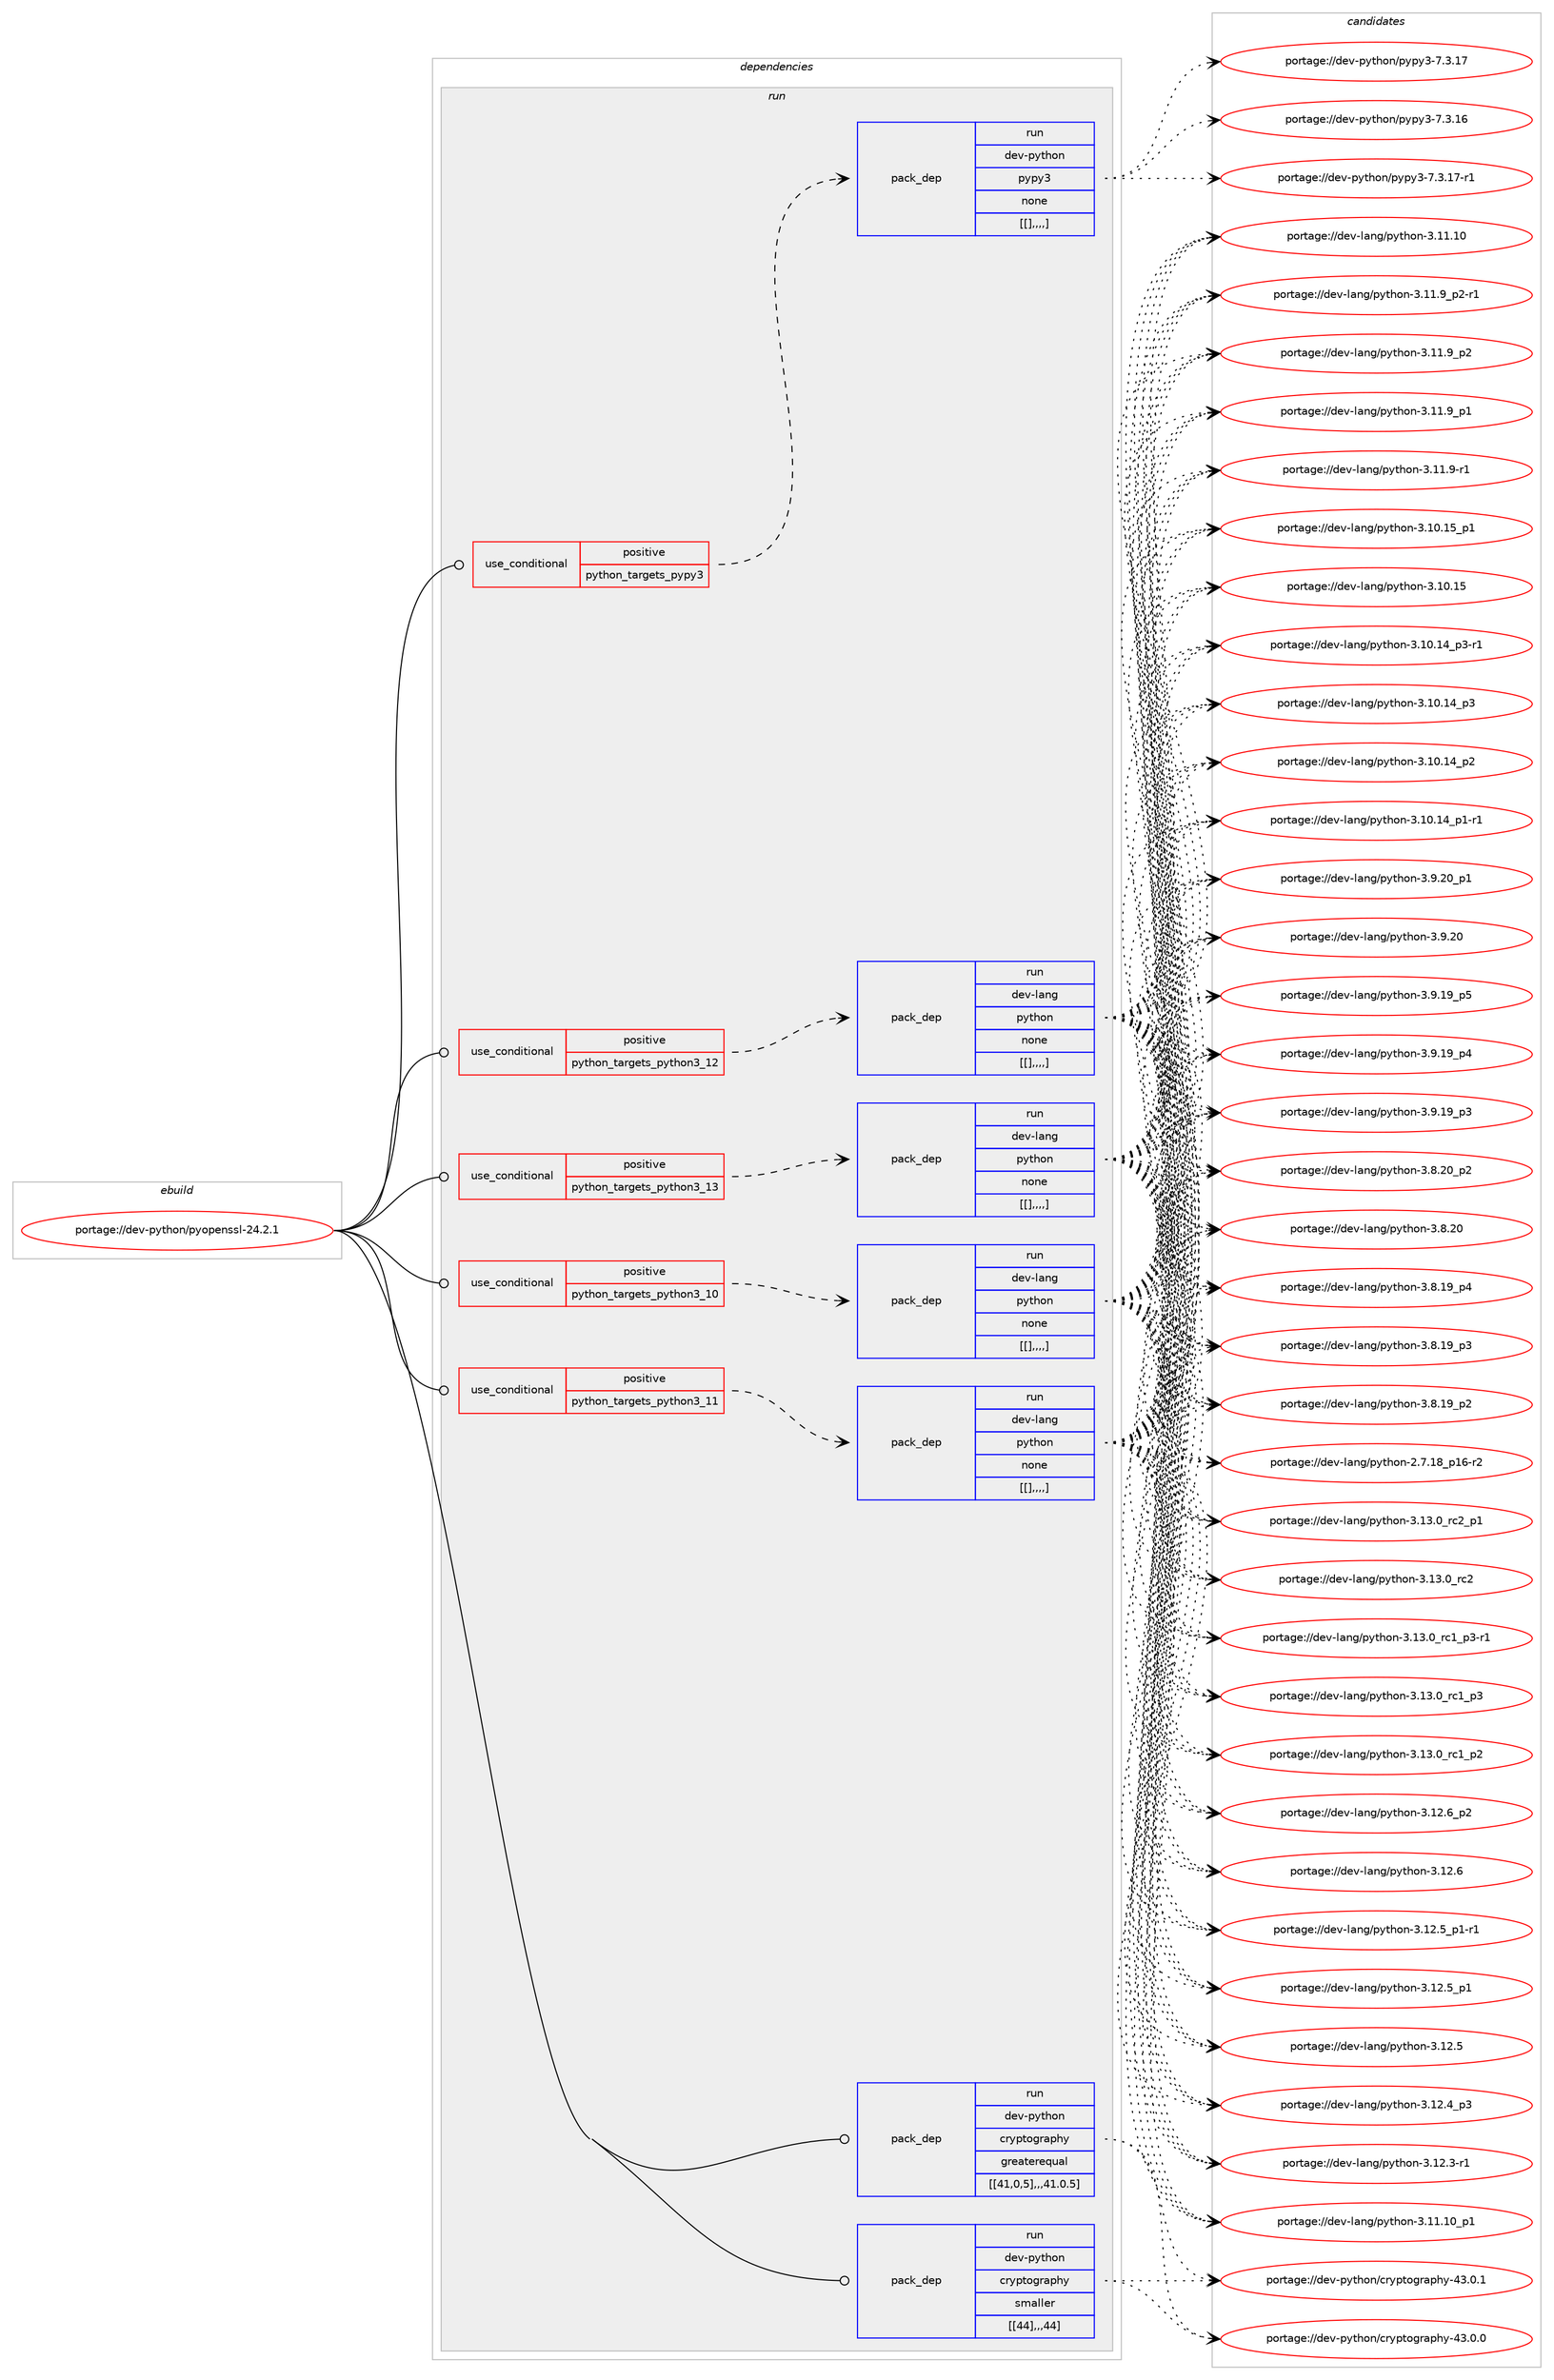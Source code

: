 digraph prolog {

# *************
# Graph options
# *************

newrank=true;
concentrate=true;
compound=true;
graph [rankdir=LR,fontname=Helvetica,fontsize=10,ranksep=1.5];#, ranksep=2.5, nodesep=0.2];
edge  [arrowhead=vee];
node  [fontname=Helvetica,fontsize=10];

# **********
# The ebuild
# **********

subgraph cluster_leftcol {
color=gray;
label=<<i>ebuild</i>>;
id [label="portage://dev-python/pyopenssl-24.2.1", color=red, width=4, href="../dev-python/pyopenssl-24.2.1.svg"];
}

# ****************
# The dependencies
# ****************

subgraph cluster_midcol {
color=gray;
label=<<i>dependencies</i>>;
subgraph cluster_compile {
fillcolor="#eeeeee";
style=filled;
label=<<i>compile</i>>;
}
subgraph cluster_compileandrun {
fillcolor="#eeeeee";
style=filled;
label=<<i>compile and run</i>>;
}
subgraph cluster_run {
fillcolor="#eeeeee";
style=filled;
label=<<i>run</i>>;
subgraph cond38741 {
dependency160007 [label=<<TABLE BORDER="0" CELLBORDER="1" CELLSPACING="0" CELLPADDING="4"><TR><TD ROWSPAN="3" CELLPADDING="10">use_conditional</TD></TR><TR><TD>positive</TD></TR><TR><TD>python_targets_pypy3</TD></TR></TABLE>>, shape=none, color=red];
subgraph pack120041 {
dependency160008 [label=<<TABLE BORDER="0" CELLBORDER="1" CELLSPACING="0" CELLPADDING="4" WIDTH="220"><TR><TD ROWSPAN="6" CELLPADDING="30">pack_dep</TD></TR><TR><TD WIDTH="110">run</TD></TR><TR><TD>dev-python</TD></TR><TR><TD>pypy3</TD></TR><TR><TD>none</TD></TR><TR><TD>[[],,,,]</TD></TR></TABLE>>, shape=none, color=blue];
}
dependency160007:e -> dependency160008:w [weight=20,style="dashed",arrowhead="vee"];
}
id:e -> dependency160007:w [weight=20,style="solid",arrowhead="odot"];
subgraph cond38742 {
dependency160009 [label=<<TABLE BORDER="0" CELLBORDER="1" CELLSPACING="0" CELLPADDING="4"><TR><TD ROWSPAN="3" CELLPADDING="10">use_conditional</TD></TR><TR><TD>positive</TD></TR><TR><TD>python_targets_python3_10</TD></TR></TABLE>>, shape=none, color=red];
subgraph pack120042 {
dependency160010 [label=<<TABLE BORDER="0" CELLBORDER="1" CELLSPACING="0" CELLPADDING="4" WIDTH="220"><TR><TD ROWSPAN="6" CELLPADDING="30">pack_dep</TD></TR><TR><TD WIDTH="110">run</TD></TR><TR><TD>dev-lang</TD></TR><TR><TD>python</TD></TR><TR><TD>none</TD></TR><TR><TD>[[],,,,]</TD></TR></TABLE>>, shape=none, color=blue];
}
dependency160009:e -> dependency160010:w [weight=20,style="dashed",arrowhead="vee"];
}
id:e -> dependency160009:w [weight=20,style="solid",arrowhead="odot"];
subgraph cond38743 {
dependency160011 [label=<<TABLE BORDER="0" CELLBORDER="1" CELLSPACING="0" CELLPADDING="4"><TR><TD ROWSPAN="3" CELLPADDING="10">use_conditional</TD></TR><TR><TD>positive</TD></TR><TR><TD>python_targets_python3_11</TD></TR></TABLE>>, shape=none, color=red];
subgraph pack120043 {
dependency160012 [label=<<TABLE BORDER="0" CELLBORDER="1" CELLSPACING="0" CELLPADDING="4" WIDTH="220"><TR><TD ROWSPAN="6" CELLPADDING="30">pack_dep</TD></TR><TR><TD WIDTH="110">run</TD></TR><TR><TD>dev-lang</TD></TR><TR><TD>python</TD></TR><TR><TD>none</TD></TR><TR><TD>[[],,,,]</TD></TR></TABLE>>, shape=none, color=blue];
}
dependency160011:e -> dependency160012:w [weight=20,style="dashed",arrowhead="vee"];
}
id:e -> dependency160011:w [weight=20,style="solid",arrowhead="odot"];
subgraph cond38744 {
dependency160013 [label=<<TABLE BORDER="0" CELLBORDER="1" CELLSPACING="0" CELLPADDING="4"><TR><TD ROWSPAN="3" CELLPADDING="10">use_conditional</TD></TR><TR><TD>positive</TD></TR><TR><TD>python_targets_python3_12</TD></TR></TABLE>>, shape=none, color=red];
subgraph pack120044 {
dependency160014 [label=<<TABLE BORDER="0" CELLBORDER="1" CELLSPACING="0" CELLPADDING="4" WIDTH="220"><TR><TD ROWSPAN="6" CELLPADDING="30">pack_dep</TD></TR><TR><TD WIDTH="110">run</TD></TR><TR><TD>dev-lang</TD></TR><TR><TD>python</TD></TR><TR><TD>none</TD></TR><TR><TD>[[],,,,]</TD></TR></TABLE>>, shape=none, color=blue];
}
dependency160013:e -> dependency160014:w [weight=20,style="dashed",arrowhead="vee"];
}
id:e -> dependency160013:w [weight=20,style="solid",arrowhead="odot"];
subgraph cond38745 {
dependency160015 [label=<<TABLE BORDER="0" CELLBORDER="1" CELLSPACING="0" CELLPADDING="4"><TR><TD ROWSPAN="3" CELLPADDING="10">use_conditional</TD></TR><TR><TD>positive</TD></TR><TR><TD>python_targets_python3_13</TD></TR></TABLE>>, shape=none, color=red];
subgraph pack120045 {
dependency160016 [label=<<TABLE BORDER="0" CELLBORDER="1" CELLSPACING="0" CELLPADDING="4" WIDTH="220"><TR><TD ROWSPAN="6" CELLPADDING="30">pack_dep</TD></TR><TR><TD WIDTH="110">run</TD></TR><TR><TD>dev-lang</TD></TR><TR><TD>python</TD></TR><TR><TD>none</TD></TR><TR><TD>[[],,,,]</TD></TR></TABLE>>, shape=none, color=blue];
}
dependency160015:e -> dependency160016:w [weight=20,style="dashed",arrowhead="vee"];
}
id:e -> dependency160015:w [weight=20,style="solid",arrowhead="odot"];
subgraph pack120046 {
dependency160017 [label=<<TABLE BORDER="0" CELLBORDER="1" CELLSPACING="0" CELLPADDING="4" WIDTH="220"><TR><TD ROWSPAN="6" CELLPADDING="30">pack_dep</TD></TR><TR><TD WIDTH="110">run</TD></TR><TR><TD>dev-python</TD></TR><TR><TD>cryptography</TD></TR><TR><TD>greaterequal</TD></TR><TR><TD>[[41,0,5],,,41.0.5]</TD></TR></TABLE>>, shape=none, color=blue];
}
id:e -> dependency160017:w [weight=20,style="solid",arrowhead="odot"];
subgraph pack120047 {
dependency160018 [label=<<TABLE BORDER="0" CELLBORDER="1" CELLSPACING="0" CELLPADDING="4" WIDTH="220"><TR><TD ROWSPAN="6" CELLPADDING="30">pack_dep</TD></TR><TR><TD WIDTH="110">run</TD></TR><TR><TD>dev-python</TD></TR><TR><TD>cryptography</TD></TR><TR><TD>smaller</TD></TR><TR><TD>[[44],,,44]</TD></TR></TABLE>>, shape=none, color=blue];
}
id:e -> dependency160018:w [weight=20,style="solid",arrowhead="odot"];
}
}

# **************
# The candidates
# **************

subgraph cluster_choices {
rank=same;
color=gray;
label=<<i>candidates</i>>;

subgraph choice120041 {
color=black;
nodesep=1;
choice100101118451121211161041111104711212111212151455546514649554511449 [label="portage://dev-python/pypy3-7.3.17-r1", color=red, width=4,href="../dev-python/pypy3-7.3.17-r1.svg"];
choice10010111845112121116104111110471121211121215145554651464955 [label="portage://dev-python/pypy3-7.3.17", color=red, width=4,href="../dev-python/pypy3-7.3.17.svg"];
choice10010111845112121116104111110471121211121215145554651464954 [label="portage://dev-python/pypy3-7.3.16", color=red, width=4,href="../dev-python/pypy3-7.3.16.svg"];
dependency160008:e -> choice100101118451121211161041111104711212111212151455546514649554511449:w [style=dotted,weight="100"];
dependency160008:e -> choice10010111845112121116104111110471121211121215145554651464955:w [style=dotted,weight="100"];
dependency160008:e -> choice10010111845112121116104111110471121211121215145554651464954:w [style=dotted,weight="100"];
}
subgraph choice120042 {
color=black;
nodesep=1;
choice100101118451089711010347112121116104111110455146495146489511499509511249 [label="portage://dev-lang/python-3.13.0_rc2_p1", color=red, width=4,href="../dev-lang/python-3.13.0_rc2_p1.svg"];
choice10010111845108971101034711212111610411111045514649514648951149950 [label="portage://dev-lang/python-3.13.0_rc2", color=red, width=4,href="../dev-lang/python-3.13.0_rc2.svg"];
choice1001011184510897110103471121211161041111104551464951464895114994995112514511449 [label="portage://dev-lang/python-3.13.0_rc1_p3-r1", color=red, width=4,href="../dev-lang/python-3.13.0_rc1_p3-r1.svg"];
choice100101118451089711010347112121116104111110455146495146489511499499511251 [label="portage://dev-lang/python-3.13.0_rc1_p3", color=red, width=4,href="../dev-lang/python-3.13.0_rc1_p3.svg"];
choice100101118451089711010347112121116104111110455146495146489511499499511250 [label="portage://dev-lang/python-3.13.0_rc1_p2", color=red, width=4,href="../dev-lang/python-3.13.0_rc1_p2.svg"];
choice100101118451089711010347112121116104111110455146495046549511250 [label="portage://dev-lang/python-3.12.6_p2", color=red, width=4,href="../dev-lang/python-3.12.6_p2.svg"];
choice10010111845108971101034711212111610411111045514649504654 [label="portage://dev-lang/python-3.12.6", color=red, width=4,href="../dev-lang/python-3.12.6.svg"];
choice1001011184510897110103471121211161041111104551464950465395112494511449 [label="portage://dev-lang/python-3.12.5_p1-r1", color=red, width=4,href="../dev-lang/python-3.12.5_p1-r1.svg"];
choice100101118451089711010347112121116104111110455146495046539511249 [label="portage://dev-lang/python-3.12.5_p1", color=red, width=4,href="../dev-lang/python-3.12.5_p1.svg"];
choice10010111845108971101034711212111610411111045514649504653 [label="portage://dev-lang/python-3.12.5", color=red, width=4,href="../dev-lang/python-3.12.5.svg"];
choice100101118451089711010347112121116104111110455146495046529511251 [label="portage://dev-lang/python-3.12.4_p3", color=red, width=4,href="../dev-lang/python-3.12.4_p3.svg"];
choice100101118451089711010347112121116104111110455146495046514511449 [label="portage://dev-lang/python-3.12.3-r1", color=red, width=4,href="../dev-lang/python-3.12.3-r1.svg"];
choice10010111845108971101034711212111610411111045514649494649489511249 [label="portage://dev-lang/python-3.11.10_p1", color=red, width=4,href="../dev-lang/python-3.11.10_p1.svg"];
choice1001011184510897110103471121211161041111104551464949464948 [label="portage://dev-lang/python-3.11.10", color=red, width=4,href="../dev-lang/python-3.11.10.svg"];
choice1001011184510897110103471121211161041111104551464949465795112504511449 [label="portage://dev-lang/python-3.11.9_p2-r1", color=red, width=4,href="../dev-lang/python-3.11.9_p2-r1.svg"];
choice100101118451089711010347112121116104111110455146494946579511250 [label="portage://dev-lang/python-3.11.9_p2", color=red, width=4,href="../dev-lang/python-3.11.9_p2.svg"];
choice100101118451089711010347112121116104111110455146494946579511249 [label="portage://dev-lang/python-3.11.9_p1", color=red, width=4,href="../dev-lang/python-3.11.9_p1.svg"];
choice100101118451089711010347112121116104111110455146494946574511449 [label="portage://dev-lang/python-3.11.9-r1", color=red, width=4,href="../dev-lang/python-3.11.9-r1.svg"];
choice10010111845108971101034711212111610411111045514649484649539511249 [label="portage://dev-lang/python-3.10.15_p1", color=red, width=4,href="../dev-lang/python-3.10.15_p1.svg"];
choice1001011184510897110103471121211161041111104551464948464953 [label="portage://dev-lang/python-3.10.15", color=red, width=4,href="../dev-lang/python-3.10.15.svg"];
choice100101118451089711010347112121116104111110455146494846495295112514511449 [label="portage://dev-lang/python-3.10.14_p3-r1", color=red, width=4,href="../dev-lang/python-3.10.14_p3-r1.svg"];
choice10010111845108971101034711212111610411111045514649484649529511251 [label="portage://dev-lang/python-3.10.14_p3", color=red, width=4,href="../dev-lang/python-3.10.14_p3.svg"];
choice10010111845108971101034711212111610411111045514649484649529511250 [label="portage://dev-lang/python-3.10.14_p2", color=red, width=4,href="../dev-lang/python-3.10.14_p2.svg"];
choice100101118451089711010347112121116104111110455146494846495295112494511449 [label="portage://dev-lang/python-3.10.14_p1-r1", color=red, width=4,href="../dev-lang/python-3.10.14_p1-r1.svg"];
choice100101118451089711010347112121116104111110455146574650489511249 [label="portage://dev-lang/python-3.9.20_p1", color=red, width=4,href="../dev-lang/python-3.9.20_p1.svg"];
choice10010111845108971101034711212111610411111045514657465048 [label="portage://dev-lang/python-3.9.20", color=red, width=4,href="../dev-lang/python-3.9.20.svg"];
choice100101118451089711010347112121116104111110455146574649579511253 [label="portage://dev-lang/python-3.9.19_p5", color=red, width=4,href="../dev-lang/python-3.9.19_p5.svg"];
choice100101118451089711010347112121116104111110455146574649579511252 [label="portage://dev-lang/python-3.9.19_p4", color=red, width=4,href="../dev-lang/python-3.9.19_p4.svg"];
choice100101118451089711010347112121116104111110455146574649579511251 [label="portage://dev-lang/python-3.9.19_p3", color=red, width=4,href="../dev-lang/python-3.9.19_p3.svg"];
choice100101118451089711010347112121116104111110455146564650489511250 [label="portage://dev-lang/python-3.8.20_p2", color=red, width=4,href="../dev-lang/python-3.8.20_p2.svg"];
choice10010111845108971101034711212111610411111045514656465048 [label="portage://dev-lang/python-3.8.20", color=red, width=4,href="../dev-lang/python-3.8.20.svg"];
choice100101118451089711010347112121116104111110455146564649579511252 [label="portage://dev-lang/python-3.8.19_p4", color=red, width=4,href="../dev-lang/python-3.8.19_p4.svg"];
choice100101118451089711010347112121116104111110455146564649579511251 [label="portage://dev-lang/python-3.8.19_p3", color=red, width=4,href="../dev-lang/python-3.8.19_p3.svg"];
choice100101118451089711010347112121116104111110455146564649579511250 [label="portage://dev-lang/python-3.8.19_p2", color=red, width=4,href="../dev-lang/python-3.8.19_p2.svg"];
choice100101118451089711010347112121116104111110455046554649569511249544511450 [label="portage://dev-lang/python-2.7.18_p16-r2", color=red, width=4,href="../dev-lang/python-2.7.18_p16-r2.svg"];
dependency160010:e -> choice100101118451089711010347112121116104111110455146495146489511499509511249:w [style=dotted,weight="100"];
dependency160010:e -> choice10010111845108971101034711212111610411111045514649514648951149950:w [style=dotted,weight="100"];
dependency160010:e -> choice1001011184510897110103471121211161041111104551464951464895114994995112514511449:w [style=dotted,weight="100"];
dependency160010:e -> choice100101118451089711010347112121116104111110455146495146489511499499511251:w [style=dotted,weight="100"];
dependency160010:e -> choice100101118451089711010347112121116104111110455146495146489511499499511250:w [style=dotted,weight="100"];
dependency160010:e -> choice100101118451089711010347112121116104111110455146495046549511250:w [style=dotted,weight="100"];
dependency160010:e -> choice10010111845108971101034711212111610411111045514649504654:w [style=dotted,weight="100"];
dependency160010:e -> choice1001011184510897110103471121211161041111104551464950465395112494511449:w [style=dotted,weight="100"];
dependency160010:e -> choice100101118451089711010347112121116104111110455146495046539511249:w [style=dotted,weight="100"];
dependency160010:e -> choice10010111845108971101034711212111610411111045514649504653:w [style=dotted,weight="100"];
dependency160010:e -> choice100101118451089711010347112121116104111110455146495046529511251:w [style=dotted,weight="100"];
dependency160010:e -> choice100101118451089711010347112121116104111110455146495046514511449:w [style=dotted,weight="100"];
dependency160010:e -> choice10010111845108971101034711212111610411111045514649494649489511249:w [style=dotted,weight="100"];
dependency160010:e -> choice1001011184510897110103471121211161041111104551464949464948:w [style=dotted,weight="100"];
dependency160010:e -> choice1001011184510897110103471121211161041111104551464949465795112504511449:w [style=dotted,weight="100"];
dependency160010:e -> choice100101118451089711010347112121116104111110455146494946579511250:w [style=dotted,weight="100"];
dependency160010:e -> choice100101118451089711010347112121116104111110455146494946579511249:w [style=dotted,weight="100"];
dependency160010:e -> choice100101118451089711010347112121116104111110455146494946574511449:w [style=dotted,weight="100"];
dependency160010:e -> choice10010111845108971101034711212111610411111045514649484649539511249:w [style=dotted,weight="100"];
dependency160010:e -> choice1001011184510897110103471121211161041111104551464948464953:w [style=dotted,weight="100"];
dependency160010:e -> choice100101118451089711010347112121116104111110455146494846495295112514511449:w [style=dotted,weight="100"];
dependency160010:e -> choice10010111845108971101034711212111610411111045514649484649529511251:w [style=dotted,weight="100"];
dependency160010:e -> choice10010111845108971101034711212111610411111045514649484649529511250:w [style=dotted,weight="100"];
dependency160010:e -> choice100101118451089711010347112121116104111110455146494846495295112494511449:w [style=dotted,weight="100"];
dependency160010:e -> choice100101118451089711010347112121116104111110455146574650489511249:w [style=dotted,weight="100"];
dependency160010:e -> choice10010111845108971101034711212111610411111045514657465048:w [style=dotted,weight="100"];
dependency160010:e -> choice100101118451089711010347112121116104111110455146574649579511253:w [style=dotted,weight="100"];
dependency160010:e -> choice100101118451089711010347112121116104111110455146574649579511252:w [style=dotted,weight="100"];
dependency160010:e -> choice100101118451089711010347112121116104111110455146574649579511251:w [style=dotted,weight="100"];
dependency160010:e -> choice100101118451089711010347112121116104111110455146564650489511250:w [style=dotted,weight="100"];
dependency160010:e -> choice10010111845108971101034711212111610411111045514656465048:w [style=dotted,weight="100"];
dependency160010:e -> choice100101118451089711010347112121116104111110455146564649579511252:w [style=dotted,weight="100"];
dependency160010:e -> choice100101118451089711010347112121116104111110455146564649579511251:w [style=dotted,weight="100"];
dependency160010:e -> choice100101118451089711010347112121116104111110455146564649579511250:w [style=dotted,weight="100"];
dependency160010:e -> choice100101118451089711010347112121116104111110455046554649569511249544511450:w [style=dotted,weight="100"];
}
subgraph choice120043 {
color=black;
nodesep=1;
choice100101118451089711010347112121116104111110455146495146489511499509511249 [label="portage://dev-lang/python-3.13.0_rc2_p1", color=red, width=4,href="../dev-lang/python-3.13.0_rc2_p1.svg"];
choice10010111845108971101034711212111610411111045514649514648951149950 [label="portage://dev-lang/python-3.13.0_rc2", color=red, width=4,href="../dev-lang/python-3.13.0_rc2.svg"];
choice1001011184510897110103471121211161041111104551464951464895114994995112514511449 [label="portage://dev-lang/python-3.13.0_rc1_p3-r1", color=red, width=4,href="../dev-lang/python-3.13.0_rc1_p3-r1.svg"];
choice100101118451089711010347112121116104111110455146495146489511499499511251 [label="portage://dev-lang/python-3.13.0_rc1_p3", color=red, width=4,href="../dev-lang/python-3.13.0_rc1_p3.svg"];
choice100101118451089711010347112121116104111110455146495146489511499499511250 [label="portage://dev-lang/python-3.13.0_rc1_p2", color=red, width=4,href="../dev-lang/python-3.13.0_rc1_p2.svg"];
choice100101118451089711010347112121116104111110455146495046549511250 [label="portage://dev-lang/python-3.12.6_p2", color=red, width=4,href="../dev-lang/python-3.12.6_p2.svg"];
choice10010111845108971101034711212111610411111045514649504654 [label="portage://dev-lang/python-3.12.6", color=red, width=4,href="../dev-lang/python-3.12.6.svg"];
choice1001011184510897110103471121211161041111104551464950465395112494511449 [label="portage://dev-lang/python-3.12.5_p1-r1", color=red, width=4,href="../dev-lang/python-3.12.5_p1-r1.svg"];
choice100101118451089711010347112121116104111110455146495046539511249 [label="portage://dev-lang/python-3.12.5_p1", color=red, width=4,href="../dev-lang/python-3.12.5_p1.svg"];
choice10010111845108971101034711212111610411111045514649504653 [label="portage://dev-lang/python-3.12.5", color=red, width=4,href="../dev-lang/python-3.12.5.svg"];
choice100101118451089711010347112121116104111110455146495046529511251 [label="portage://dev-lang/python-3.12.4_p3", color=red, width=4,href="../dev-lang/python-3.12.4_p3.svg"];
choice100101118451089711010347112121116104111110455146495046514511449 [label="portage://dev-lang/python-3.12.3-r1", color=red, width=4,href="../dev-lang/python-3.12.3-r1.svg"];
choice10010111845108971101034711212111610411111045514649494649489511249 [label="portage://dev-lang/python-3.11.10_p1", color=red, width=4,href="../dev-lang/python-3.11.10_p1.svg"];
choice1001011184510897110103471121211161041111104551464949464948 [label="portage://dev-lang/python-3.11.10", color=red, width=4,href="../dev-lang/python-3.11.10.svg"];
choice1001011184510897110103471121211161041111104551464949465795112504511449 [label="portage://dev-lang/python-3.11.9_p2-r1", color=red, width=4,href="../dev-lang/python-3.11.9_p2-r1.svg"];
choice100101118451089711010347112121116104111110455146494946579511250 [label="portage://dev-lang/python-3.11.9_p2", color=red, width=4,href="../dev-lang/python-3.11.9_p2.svg"];
choice100101118451089711010347112121116104111110455146494946579511249 [label="portage://dev-lang/python-3.11.9_p1", color=red, width=4,href="../dev-lang/python-3.11.9_p1.svg"];
choice100101118451089711010347112121116104111110455146494946574511449 [label="portage://dev-lang/python-3.11.9-r1", color=red, width=4,href="../dev-lang/python-3.11.9-r1.svg"];
choice10010111845108971101034711212111610411111045514649484649539511249 [label="portage://dev-lang/python-3.10.15_p1", color=red, width=4,href="../dev-lang/python-3.10.15_p1.svg"];
choice1001011184510897110103471121211161041111104551464948464953 [label="portage://dev-lang/python-3.10.15", color=red, width=4,href="../dev-lang/python-3.10.15.svg"];
choice100101118451089711010347112121116104111110455146494846495295112514511449 [label="portage://dev-lang/python-3.10.14_p3-r1", color=red, width=4,href="../dev-lang/python-3.10.14_p3-r1.svg"];
choice10010111845108971101034711212111610411111045514649484649529511251 [label="portage://dev-lang/python-3.10.14_p3", color=red, width=4,href="../dev-lang/python-3.10.14_p3.svg"];
choice10010111845108971101034711212111610411111045514649484649529511250 [label="portage://dev-lang/python-3.10.14_p2", color=red, width=4,href="../dev-lang/python-3.10.14_p2.svg"];
choice100101118451089711010347112121116104111110455146494846495295112494511449 [label="portage://dev-lang/python-3.10.14_p1-r1", color=red, width=4,href="../dev-lang/python-3.10.14_p1-r1.svg"];
choice100101118451089711010347112121116104111110455146574650489511249 [label="portage://dev-lang/python-3.9.20_p1", color=red, width=4,href="../dev-lang/python-3.9.20_p1.svg"];
choice10010111845108971101034711212111610411111045514657465048 [label="portage://dev-lang/python-3.9.20", color=red, width=4,href="../dev-lang/python-3.9.20.svg"];
choice100101118451089711010347112121116104111110455146574649579511253 [label="portage://dev-lang/python-3.9.19_p5", color=red, width=4,href="../dev-lang/python-3.9.19_p5.svg"];
choice100101118451089711010347112121116104111110455146574649579511252 [label="portage://dev-lang/python-3.9.19_p4", color=red, width=4,href="../dev-lang/python-3.9.19_p4.svg"];
choice100101118451089711010347112121116104111110455146574649579511251 [label="portage://dev-lang/python-3.9.19_p3", color=red, width=4,href="../dev-lang/python-3.9.19_p3.svg"];
choice100101118451089711010347112121116104111110455146564650489511250 [label="portage://dev-lang/python-3.8.20_p2", color=red, width=4,href="../dev-lang/python-3.8.20_p2.svg"];
choice10010111845108971101034711212111610411111045514656465048 [label="portage://dev-lang/python-3.8.20", color=red, width=4,href="../dev-lang/python-3.8.20.svg"];
choice100101118451089711010347112121116104111110455146564649579511252 [label="portage://dev-lang/python-3.8.19_p4", color=red, width=4,href="../dev-lang/python-3.8.19_p4.svg"];
choice100101118451089711010347112121116104111110455146564649579511251 [label="portage://dev-lang/python-3.8.19_p3", color=red, width=4,href="../dev-lang/python-3.8.19_p3.svg"];
choice100101118451089711010347112121116104111110455146564649579511250 [label="portage://dev-lang/python-3.8.19_p2", color=red, width=4,href="../dev-lang/python-3.8.19_p2.svg"];
choice100101118451089711010347112121116104111110455046554649569511249544511450 [label="portage://dev-lang/python-2.7.18_p16-r2", color=red, width=4,href="../dev-lang/python-2.7.18_p16-r2.svg"];
dependency160012:e -> choice100101118451089711010347112121116104111110455146495146489511499509511249:w [style=dotted,weight="100"];
dependency160012:e -> choice10010111845108971101034711212111610411111045514649514648951149950:w [style=dotted,weight="100"];
dependency160012:e -> choice1001011184510897110103471121211161041111104551464951464895114994995112514511449:w [style=dotted,weight="100"];
dependency160012:e -> choice100101118451089711010347112121116104111110455146495146489511499499511251:w [style=dotted,weight="100"];
dependency160012:e -> choice100101118451089711010347112121116104111110455146495146489511499499511250:w [style=dotted,weight="100"];
dependency160012:e -> choice100101118451089711010347112121116104111110455146495046549511250:w [style=dotted,weight="100"];
dependency160012:e -> choice10010111845108971101034711212111610411111045514649504654:w [style=dotted,weight="100"];
dependency160012:e -> choice1001011184510897110103471121211161041111104551464950465395112494511449:w [style=dotted,weight="100"];
dependency160012:e -> choice100101118451089711010347112121116104111110455146495046539511249:w [style=dotted,weight="100"];
dependency160012:e -> choice10010111845108971101034711212111610411111045514649504653:w [style=dotted,weight="100"];
dependency160012:e -> choice100101118451089711010347112121116104111110455146495046529511251:w [style=dotted,weight="100"];
dependency160012:e -> choice100101118451089711010347112121116104111110455146495046514511449:w [style=dotted,weight="100"];
dependency160012:e -> choice10010111845108971101034711212111610411111045514649494649489511249:w [style=dotted,weight="100"];
dependency160012:e -> choice1001011184510897110103471121211161041111104551464949464948:w [style=dotted,weight="100"];
dependency160012:e -> choice1001011184510897110103471121211161041111104551464949465795112504511449:w [style=dotted,weight="100"];
dependency160012:e -> choice100101118451089711010347112121116104111110455146494946579511250:w [style=dotted,weight="100"];
dependency160012:e -> choice100101118451089711010347112121116104111110455146494946579511249:w [style=dotted,weight="100"];
dependency160012:e -> choice100101118451089711010347112121116104111110455146494946574511449:w [style=dotted,weight="100"];
dependency160012:e -> choice10010111845108971101034711212111610411111045514649484649539511249:w [style=dotted,weight="100"];
dependency160012:e -> choice1001011184510897110103471121211161041111104551464948464953:w [style=dotted,weight="100"];
dependency160012:e -> choice100101118451089711010347112121116104111110455146494846495295112514511449:w [style=dotted,weight="100"];
dependency160012:e -> choice10010111845108971101034711212111610411111045514649484649529511251:w [style=dotted,weight="100"];
dependency160012:e -> choice10010111845108971101034711212111610411111045514649484649529511250:w [style=dotted,weight="100"];
dependency160012:e -> choice100101118451089711010347112121116104111110455146494846495295112494511449:w [style=dotted,weight="100"];
dependency160012:e -> choice100101118451089711010347112121116104111110455146574650489511249:w [style=dotted,weight="100"];
dependency160012:e -> choice10010111845108971101034711212111610411111045514657465048:w [style=dotted,weight="100"];
dependency160012:e -> choice100101118451089711010347112121116104111110455146574649579511253:w [style=dotted,weight="100"];
dependency160012:e -> choice100101118451089711010347112121116104111110455146574649579511252:w [style=dotted,weight="100"];
dependency160012:e -> choice100101118451089711010347112121116104111110455146574649579511251:w [style=dotted,weight="100"];
dependency160012:e -> choice100101118451089711010347112121116104111110455146564650489511250:w [style=dotted,weight="100"];
dependency160012:e -> choice10010111845108971101034711212111610411111045514656465048:w [style=dotted,weight="100"];
dependency160012:e -> choice100101118451089711010347112121116104111110455146564649579511252:w [style=dotted,weight="100"];
dependency160012:e -> choice100101118451089711010347112121116104111110455146564649579511251:w [style=dotted,weight="100"];
dependency160012:e -> choice100101118451089711010347112121116104111110455146564649579511250:w [style=dotted,weight="100"];
dependency160012:e -> choice100101118451089711010347112121116104111110455046554649569511249544511450:w [style=dotted,weight="100"];
}
subgraph choice120044 {
color=black;
nodesep=1;
choice100101118451089711010347112121116104111110455146495146489511499509511249 [label="portage://dev-lang/python-3.13.0_rc2_p1", color=red, width=4,href="../dev-lang/python-3.13.0_rc2_p1.svg"];
choice10010111845108971101034711212111610411111045514649514648951149950 [label="portage://dev-lang/python-3.13.0_rc2", color=red, width=4,href="../dev-lang/python-3.13.0_rc2.svg"];
choice1001011184510897110103471121211161041111104551464951464895114994995112514511449 [label="portage://dev-lang/python-3.13.0_rc1_p3-r1", color=red, width=4,href="../dev-lang/python-3.13.0_rc1_p3-r1.svg"];
choice100101118451089711010347112121116104111110455146495146489511499499511251 [label="portage://dev-lang/python-3.13.0_rc1_p3", color=red, width=4,href="../dev-lang/python-3.13.0_rc1_p3.svg"];
choice100101118451089711010347112121116104111110455146495146489511499499511250 [label="portage://dev-lang/python-3.13.0_rc1_p2", color=red, width=4,href="../dev-lang/python-3.13.0_rc1_p2.svg"];
choice100101118451089711010347112121116104111110455146495046549511250 [label="portage://dev-lang/python-3.12.6_p2", color=red, width=4,href="../dev-lang/python-3.12.6_p2.svg"];
choice10010111845108971101034711212111610411111045514649504654 [label="portage://dev-lang/python-3.12.6", color=red, width=4,href="../dev-lang/python-3.12.6.svg"];
choice1001011184510897110103471121211161041111104551464950465395112494511449 [label="portage://dev-lang/python-3.12.5_p1-r1", color=red, width=4,href="../dev-lang/python-3.12.5_p1-r1.svg"];
choice100101118451089711010347112121116104111110455146495046539511249 [label="portage://dev-lang/python-3.12.5_p1", color=red, width=4,href="../dev-lang/python-3.12.5_p1.svg"];
choice10010111845108971101034711212111610411111045514649504653 [label="portage://dev-lang/python-3.12.5", color=red, width=4,href="../dev-lang/python-3.12.5.svg"];
choice100101118451089711010347112121116104111110455146495046529511251 [label="portage://dev-lang/python-3.12.4_p3", color=red, width=4,href="../dev-lang/python-3.12.4_p3.svg"];
choice100101118451089711010347112121116104111110455146495046514511449 [label="portage://dev-lang/python-3.12.3-r1", color=red, width=4,href="../dev-lang/python-3.12.3-r1.svg"];
choice10010111845108971101034711212111610411111045514649494649489511249 [label="portage://dev-lang/python-3.11.10_p1", color=red, width=4,href="../dev-lang/python-3.11.10_p1.svg"];
choice1001011184510897110103471121211161041111104551464949464948 [label="portage://dev-lang/python-3.11.10", color=red, width=4,href="../dev-lang/python-3.11.10.svg"];
choice1001011184510897110103471121211161041111104551464949465795112504511449 [label="portage://dev-lang/python-3.11.9_p2-r1", color=red, width=4,href="../dev-lang/python-3.11.9_p2-r1.svg"];
choice100101118451089711010347112121116104111110455146494946579511250 [label="portage://dev-lang/python-3.11.9_p2", color=red, width=4,href="../dev-lang/python-3.11.9_p2.svg"];
choice100101118451089711010347112121116104111110455146494946579511249 [label="portage://dev-lang/python-3.11.9_p1", color=red, width=4,href="../dev-lang/python-3.11.9_p1.svg"];
choice100101118451089711010347112121116104111110455146494946574511449 [label="portage://dev-lang/python-3.11.9-r1", color=red, width=4,href="../dev-lang/python-3.11.9-r1.svg"];
choice10010111845108971101034711212111610411111045514649484649539511249 [label="portage://dev-lang/python-3.10.15_p1", color=red, width=4,href="../dev-lang/python-3.10.15_p1.svg"];
choice1001011184510897110103471121211161041111104551464948464953 [label="portage://dev-lang/python-3.10.15", color=red, width=4,href="../dev-lang/python-3.10.15.svg"];
choice100101118451089711010347112121116104111110455146494846495295112514511449 [label="portage://dev-lang/python-3.10.14_p3-r1", color=red, width=4,href="../dev-lang/python-3.10.14_p3-r1.svg"];
choice10010111845108971101034711212111610411111045514649484649529511251 [label="portage://dev-lang/python-3.10.14_p3", color=red, width=4,href="../dev-lang/python-3.10.14_p3.svg"];
choice10010111845108971101034711212111610411111045514649484649529511250 [label="portage://dev-lang/python-3.10.14_p2", color=red, width=4,href="../dev-lang/python-3.10.14_p2.svg"];
choice100101118451089711010347112121116104111110455146494846495295112494511449 [label="portage://dev-lang/python-3.10.14_p1-r1", color=red, width=4,href="../dev-lang/python-3.10.14_p1-r1.svg"];
choice100101118451089711010347112121116104111110455146574650489511249 [label="portage://dev-lang/python-3.9.20_p1", color=red, width=4,href="../dev-lang/python-3.9.20_p1.svg"];
choice10010111845108971101034711212111610411111045514657465048 [label="portage://dev-lang/python-3.9.20", color=red, width=4,href="../dev-lang/python-3.9.20.svg"];
choice100101118451089711010347112121116104111110455146574649579511253 [label="portage://dev-lang/python-3.9.19_p5", color=red, width=4,href="../dev-lang/python-3.9.19_p5.svg"];
choice100101118451089711010347112121116104111110455146574649579511252 [label="portage://dev-lang/python-3.9.19_p4", color=red, width=4,href="../dev-lang/python-3.9.19_p4.svg"];
choice100101118451089711010347112121116104111110455146574649579511251 [label="portage://dev-lang/python-3.9.19_p3", color=red, width=4,href="../dev-lang/python-3.9.19_p3.svg"];
choice100101118451089711010347112121116104111110455146564650489511250 [label="portage://dev-lang/python-3.8.20_p2", color=red, width=4,href="../dev-lang/python-3.8.20_p2.svg"];
choice10010111845108971101034711212111610411111045514656465048 [label="portage://dev-lang/python-3.8.20", color=red, width=4,href="../dev-lang/python-3.8.20.svg"];
choice100101118451089711010347112121116104111110455146564649579511252 [label="portage://dev-lang/python-3.8.19_p4", color=red, width=4,href="../dev-lang/python-3.8.19_p4.svg"];
choice100101118451089711010347112121116104111110455146564649579511251 [label="portage://dev-lang/python-3.8.19_p3", color=red, width=4,href="../dev-lang/python-3.8.19_p3.svg"];
choice100101118451089711010347112121116104111110455146564649579511250 [label="portage://dev-lang/python-3.8.19_p2", color=red, width=4,href="../dev-lang/python-3.8.19_p2.svg"];
choice100101118451089711010347112121116104111110455046554649569511249544511450 [label="portage://dev-lang/python-2.7.18_p16-r2", color=red, width=4,href="../dev-lang/python-2.7.18_p16-r2.svg"];
dependency160014:e -> choice100101118451089711010347112121116104111110455146495146489511499509511249:w [style=dotted,weight="100"];
dependency160014:e -> choice10010111845108971101034711212111610411111045514649514648951149950:w [style=dotted,weight="100"];
dependency160014:e -> choice1001011184510897110103471121211161041111104551464951464895114994995112514511449:w [style=dotted,weight="100"];
dependency160014:e -> choice100101118451089711010347112121116104111110455146495146489511499499511251:w [style=dotted,weight="100"];
dependency160014:e -> choice100101118451089711010347112121116104111110455146495146489511499499511250:w [style=dotted,weight="100"];
dependency160014:e -> choice100101118451089711010347112121116104111110455146495046549511250:w [style=dotted,weight="100"];
dependency160014:e -> choice10010111845108971101034711212111610411111045514649504654:w [style=dotted,weight="100"];
dependency160014:e -> choice1001011184510897110103471121211161041111104551464950465395112494511449:w [style=dotted,weight="100"];
dependency160014:e -> choice100101118451089711010347112121116104111110455146495046539511249:w [style=dotted,weight="100"];
dependency160014:e -> choice10010111845108971101034711212111610411111045514649504653:w [style=dotted,weight="100"];
dependency160014:e -> choice100101118451089711010347112121116104111110455146495046529511251:w [style=dotted,weight="100"];
dependency160014:e -> choice100101118451089711010347112121116104111110455146495046514511449:w [style=dotted,weight="100"];
dependency160014:e -> choice10010111845108971101034711212111610411111045514649494649489511249:w [style=dotted,weight="100"];
dependency160014:e -> choice1001011184510897110103471121211161041111104551464949464948:w [style=dotted,weight="100"];
dependency160014:e -> choice1001011184510897110103471121211161041111104551464949465795112504511449:w [style=dotted,weight="100"];
dependency160014:e -> choice100101118451089711010347112121116104111110455146494946579511250:w [style=dotted,weight="100"];
dependency160014:e -> choice100101118451089711010347112121116104111110455146494946579511249:w [style=dotted,weight="100"];
dependency160014:e -> choice100101118451089711010347112121116104111110455146494946574511449:w [style=dotted,weight="100"];
dependency160014:e -> choice10010111845108971101034711212111610411111045514649484649539511249:w [style=dotted,weight="100"];
dependency160014:e -> choice1001011184510897110103471121211161041111104551464948464953:w [style=dotted,weight="100"];
dependency160014:e -> choice100101118451089711010347112121116104111110455146494846495295112514511449:w [style=dotted,weight="100"];
dependency160014:e -> choice10010111845108971101034711212111610411111045514649484649529511251:w [style=dotted,weight="100"];
dependency160014:e -> choice10010111845108971101034711212111610411111045514649484649529511250:w [style=dotted,weight="100"];
dependency160014:e -> choice100101118451089711010347112121116104111110455146494846495295112494511449:w [style=dotted,weight="100"];
dependency160014:e -> choice100101118451089711010347112121116104111110455146574650489511249:w [style=dotted,weight="100"];
dependency160014:e -> choice10010111845108971101034711212111610411111045514657465048:w [style=dotted,weight="100"];
dependency160014:e -> choice100101118451089711010347112121116104111110455146574649579511253:w [style=dotted,weight="100"];
dependency160014:e -> choice100101118451089711010347112121116104111110455146574649579511252:w [style=dotted,weight="100"];
dependency160014:e -> choice100101118451089711010347112121116104111110455146574649579511251:w [style=dotted,weight="100"];
dependency160014:e -> choice100101118451089711010347112121116104111110455146564650489511250:w [style=dotted,weight="100"];
dependency160014:e -> choice10010111845108971101034711212111610411111045514656465048:w [style=dotted,weight="100"];
dependency160014:e -> choice100101118451089711010347112121116104111110455146564649579511252:w [style=dotted,weight="100"];
dependency160014:e -> choice100101118451089711010347112121116104111110455146564649579511251:w [style=dotted,weight="100"];
dependency160014:e -> choice100101118451089711010347112121116104111110455146564649579511250:w [style=dotted,weight="100"];
dependency160014:e -> choice100101118451089711010347112121116104111110455046554649569511249544511450:w [style=dotted,weight="100"];
}
subgraph choice120045 {
color=black;
nodesep=1;
choice100101118451089711010347112121116104111110455146495146489511499509511249 [label="portage://dev-lang/python-3.13.0_rc2_p1", color=red, width=4,href="../dev-lang/python-3.13.0_rc2_p1.svg"];
choice10010111845108971101034711212111610411111045514649514648951149950 [label="portage://dev-lang/python-3.13.0_rc2", color=red, width=4,href="../dev-lang/python-3.13.0_rc2.svg"];
choice1001011184510897110103471121211161041111104551464951464895114994995112514511449 [label="portage://dev-lang/python-3.13.0_rc1_p3-r1", color=red, width=4,href="../dev-lang/python-3.13.0_rc1_p3-r1.svg"];
choice100101118451089711010347112121116104111110455146495146489511499499511251 [label="portage://dev-lang/python-3.13.0_rc1_p3", color=red, width=4,href="../dev-lang/python-3.13.0_rc1_p3.svg"];
choice100101118451089711010347112121116104111110455146495146489511499499511250 [label="portage://dev-lang/python-3.13.0_rc1_p2", color=red, width=4,href="../dev-lang/python-3.13.0_rc1_p2.svg"];
choice100101118451089711010347112121116104111110455146495046549511250 [label="portage://dev-lang/python-3.12.6_p2", color=red, width=4,href="../dev-lang/python-3.12.6_p2.svg"];
choice10010111845108971101034711212111610411111045514649504654 [label="portage://dev-lang/python-3.12.6", color=red, width=4,href="../dev-lang/python-3.12.6.svg"];
choice1001011184510897110103471121211161041111104551464950465395112494511449 [label="portage://dev-lang/python-3.12.5_p1-r1", color=red, width=4,href="../dev-lang/python-3.12.5_p1-r1.svg"];
choice100101118451089711010347112121116104111110455146495046539511249 [label="portage://dev-lang/python-3.12.5_p1", color=red, width=4,href="../dev-lang/python-3.12.5_p1.svg"];
choice10010111845108971101034711212111610411111045514649504653 [label="portage://dev-lang/python-3.12.5", color=red, width=4,href="../dev-lang/python-3.12.5.svg"];
choice100101118451089711010347112121116104111110455146495046529511251 [label="portage://dev-lang/python-3.12.4_p3", color=red, width=4,href="../dev-lang/python-3.12.4_p3.svg"];
choice100101118451089711010347112121116104111110455146495046514511449 [label="portage://dev-lang/python-3.12.3-r1", color=red, width=4,href="../dev-lang/python-3.12.3-r1.svg"];
choice10010111845108971101034711212111610411111045514649494649489511249 [label="portage://dev-lang/python-3.11.10_p1", color=red, width=4,href="../dev-lang/python-3.11.10_p1.svg"];
choice1001011184510897110103471121211161041111104551464949464948 [label="portage://dev-lang/python-3.11.10", color=red, width=4,href="../dev-lang/python-3.11.10.svg"];
choice1001011184510897110103471121211161041111104551464949465795112504511449 [label="portage://dev-lang/python-3.11.9_p2-r1", color=red, width=4,href="../dev-lang/python-3.11.9_p2-r1.svg"];
choice100101118451089711010347112121116104111110455146494946579511250 [label="portage://dev-lang/python-3.11.9_p2", color=red, width=4,href="../dev-lang/python-3.11.9_p2.svg"];
choice100101118451089711010347112121116104111110455146494946579511249 [label="portage://dev-lang/python-3.11.9_p1", color=red, width=4,href="../dev-lang/python-3.11.9_p1.svg"];
choice100101118451089711010347112121116104111110455146494946574511449 [label="portage://dev-lang/python-3.11.9-r1", color=red, width=4,href="../dev-lang/python-3.11.9-r1.svg"];
choice10010111845108971101034711212111610411111045514649484649539511249 [label="portage://dev-lang/python-3.10.15_p1", color=red, width=4,href="../dev-lang/python-3.10.15_p1.svg"];
choice1001011184510897110103471121211161041111104551464948464953 [label="portage://dev-lang/python-3.10.15", color=red, width=4,href="../dev-lang/python-3.10.15.svg"];
choice100101118451089711010347112121116104111110455146494846495295112514511449 [label="portage://dev-lang/python-3.10.14_p3-r1", color=red, width=4,href="../dev-lang/python-3.10.14_p3-r1.svg"];
choice10010111845108971101034711212111610411111045514649484649529511251 [label="portage://dev-lang/python-3.10.14_p3", color=red, width=4,href="../dev-lang/python-3.10.14_p3.svg"];
choice10010111845108971101034711212111610411111045514649484649529511250 [label="portage://dev-lang/python-3.10.14_p2", color=red, width=4,href="../dev-lang/python-3.10.14_p2.svg"];
choice100101118451089711010347112121116104111110455146494846495295112494511449 [label="portage://dev-lang/python-3.10.14_p1-r1", color=red, width=4,href="../dev-lang/python-3.10.14_p1-r1.svg"];
choice100101118451089711010347112121116104111110455146574650489511249 [label="portage://dev-lang/python-3.9.20_p1", color=red, width=4,href="../dev-lang/python-3.9.20_p1.svg"];
choice10010111845108971101034711212111610411111045514657465048 [label="portage://dev-lang/python-3.9.20", color=red, width=4,href="../dev-lang/python-3.9.20.svg"];
choice100101118451089711010347112121116104111110455146574649579511253 [label="portage://dev-lang/python-3.9.19_p5", color=red, width=4,href="../dev-lang/python-3.9.19_p5.svg"];
choice100101118451089711010347112121116104111110455146574649579511252 [label="portage://dev-lang/python-3.9.19_p4", color=red, width=4,href="../dev-lang/python-3.9.19_p4.svg"];
choice100101118451089711010347112121116104111110455146574649579511251 [label="portage://dev-lang/python-3.9.19_p3", color=red, width=4,href="../dev-lang/python-3.9.19_p3.svg"];
choice100101118451089711010347112121116104111110455146564650489511250 [label="portage://dev-lang/python-3.8.20_p2", color=red, width=4,href="../dev-lang/python-3.8.20_p2.svg"];
choice10010111845108971101034711212111610411111045514656465048 [label="portage://dev-lang/python-3.8.20", color=red, width=4,href="../dev-lang/python-3.8.20.svg"];
choice100101118451089711010347112121116104111110455146564649579511252 [label="portage://dev-lang/python-3.8.19_p4", color=red, width=4,href="../dev-lang/python-3.8.19_p4.svg"];
choice100101118451089711010347112121116104111110455146564649579511251 [label="portage://dev-lang/python-3.8.19_p3", color=red, width=4,href="../dev-lang/python-3.8.19_p3.svg"];
choice100101118451089711010347112121116104111110455146564649579511250 [label="portage://dev-lang/python-3.8.19_p2", color=red, width=4,href="../dev-lang/python-3.8.19_p2.svg"];
choice100101118451089711010347112121116104111110455046554649569511249544511450 [label="portage://dev-lang/python-2.7.18_p16-r2", color=red, width=4,href="../dev-lang/python-2.7.18_p16-r2.svg"];
dependency160016:e -> choice100101118451089711010347112121116104111110455146495146489511499509511249:w [style=dotted,weight="100"];
dependency160016:e -> choice10010111845108971101034711212111610411111045514649514648951149950:w [style=dotted,weight="100"];
dependency160016:e -> choice1001011184510897110103471121211161041111104551464951464895114994995112514511449:w [style=dotted,weight="100"];
dependency160016:e -> choice100101118451089711010347112121116104111110455146495146489511499499511251:w [style=dotted,weight="100"];
dependency160016:e -> choice100101118451089711010347112121116104111110455146495146489511499499511250:w [style=dotted,weight="100"];
dependency160016:e -> choice100101118451089711010347112121116104111110455146495046549511250:w [style=dotted,weight="100"];
dependency160016:e -> choice10010111845108971101034711212111610411111045514649504654:w [style=dotted,weight="100"];
dependency160016:e -> choice1001011184510897110103471121211161041111104551464950465395112494511449:w [style=dotted,weight="100"];
dependency160016:e -> choice100101118451089711010347112121116104111110455146495046539511249:w [style=dotted,weight="100"];
dependency160016:e -> choice10010111845108971101034711212111610411111045514649504653:w [style=dotted,weight="100"];
dependency160016:e -> choice100101118451089711010347112121116104111110455146495046529511251:w [style=dotted,weight="100"];
dependency160016:e -> choice100101118451089711010347112121116104111110455146495046514511449:w [style=dotted,weight="100"];
dependency160016:e -> choice10010111845108971101034711212111610411111045514649494649489511249:w [style=dotted,weight="100"];
dependency160016:e -> choice1001011184510897110103471121211161041111104551464949464948:w [style=dotted,weight="100"];
dependency160016:e -> choice1001011184510897110103471121211161041111104551464949465795112504511449:w [style=dotted,weight="100"];
dependency160016:e -> choice100101118451089711010347112121116104111110455146494946579511250:w [style=dotted,weight="100"];
dependency160016:e -> choice100101118451089711010347112121116104111110455146494946579511249:w [style=dotted,weight="100"];
dependency160016:e -> choice100101118451089711010347112121116104111110455146494946574511449:w [style=dotted,weight="100"];
dependency160016:e -> choice10010111845108971101034711212111610411111045514649484649539511249:w [style=dotted,weight="100"];
dependency160016:e -> choice1001011184510897110103471121211161041111104551464948464953:w [style=dotted,weight="100"];
dependency160016:e -> choice100101118451089711010347112121116104111110455146494846495295112514511449:w [style=dotted,weight="100"];
dependency160016:e -> choice10010111845108971101034711212111610411111045514649484649529511251:w [style=dotted,weight="100"];
dependency160016:e -> choice10010111845108971101034711212111610411111045514649484649529511250:w [style=dotted,weight="100"];
dependency160016:e -> choice100101118451089711010347112121116104111110455146494846495295112494511449:w [style=dotted,weight="100"];
dependency160016:e -> choice100101118451089711010347112121116104111110455146574650489511249:w [style=dotted,weight="100"];
dependency160016:e -> choice10010111845108971101034711212111610411111045514657465048:w [style=dotted,weight="100"];
dependency160016:e -> choice100101118451089711010347112121116104111110455146574649579511253:w [style=dotted,weight="100"];
dependency160016:e -> choice100101118451089711010347112121116104111110455146574649579511252:w [style=dotted,weight="100"];
dependency160016:e -> choice100101118451089711010347112121116104111110455146574649579511251:w [style=dotted,weight="100"];
dependency160016:e -> choice100101118451089711010347112121116104111110455146564650489511250:w [style=dotted,weight="100"];
dependency160016:e -> choice10010111845108971101034711212111610411111045514656465048:w [style=dotted,weight="100"];
dependency160016:e -> choice100101118451089711010347112121116104111110455146564649579511252:w [style=dotted,weight="100"];
dependency160016:e -> choice100101118451089711010347112121116104111110455146564649579511251:w [style=dotted,weight="100"];
dependency160016:e -> choice100101118451089711010347112121116104111110455146564649579511250:w [style=dotted,weight="100"];
dependency160016:e -> choice100101118451089711010347112121116104111110455046554649569511249544511450:w [style=dotted,weight="100"];
}
subgraph choice120046 {
color=black;
nodesep=1;
choice1001011184511212111610411111047991141211121161111031149711210412145525146484649 [label="portage://dev-python/cryptography-43.0.1", color=red, width=4,href="../dev-python/cryptography-43.0.1.svg"];
choice1001011184511212111610411111047991141211121161111031149711210412145525146484648 [label="portage://dev-python/cryptography-43.0.0", color=red, width=4,href="../dev-python/cryptography-43.0.0.svg"];
dependency160017:e -> choice1001011184511212111610411111047991141211121161111031149711210412145525146484649:w [style=dotted,weight="100"];
dependency160017:e -> choice1001011184511212111610411111047991141211121161111031149711210412145525146484648:w [style=dotted,weight="100"];
}
subgraph choice120047 {
color=black;
nodesep=1;
choice1001011184511212111610411111047991141211121161111031149711210412145525146484649 [label="portage://dev-python/cryptography-43.0.1", color=red, width=4,href="../dev-python/cryptography-43.0.1.svg"];
choice1001011184511212111610411111047991141211121161111031149711210412145525146484648 [label="portage://dev-python/cryptography-43.0.0", color=red, width=4,href="../dev-python/cryptography-43.0.0.svg"];
dependency160018:e -> choice1001011184511212111610411111047991141211121161111031149711210412145525146484649:w [style=dotted,weight="100"];
dependency160018:e -> choice1001011184511212111610411111047991141211121161111031149711210412145525146484648:w [style=dotted,weight="100"];
}
}

}
